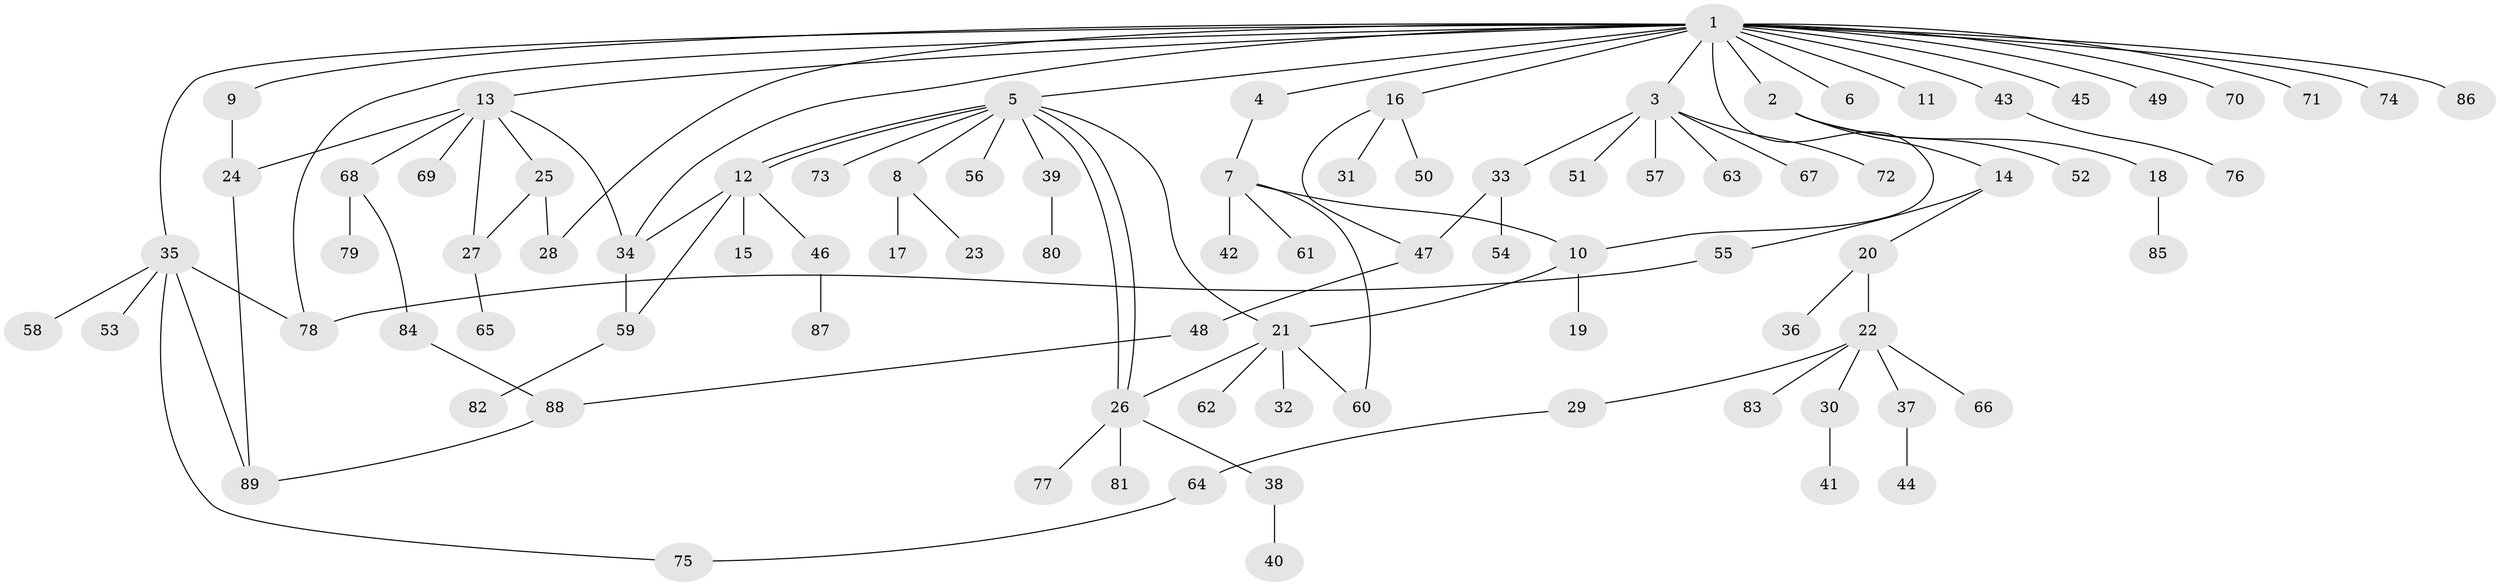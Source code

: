 // Generated by graph-tools (version 1.1) at 2025/35/03/09/25 02:35:20]
// undirected, 89 vertices, 107 edges
graph export_dot {
graph [start="1"]
  node [color=gray90,style=filled];
  1;
  2;
  3;
  4;
  5;
  6;
  7;
  8;
  9;
  10;
  11;
  12;
  13;
  14;
  15;
  16;
  17;
  18;
  19;
  20;
  21;
  22;
  23;
  24;
  25;
  26;
  27;
  28;
  29;
  30;
  31;
  32;
  33;
  34;
  35;
  36;
  37;
  38;
  39;
  40;
  41;
  42;
  43;
  44;
  45;
  46;
  47;
  48;
  49;
  50;
  51;
  52;
  53;
  54;
  55;
  56;
  57;
  58;
  59;
  60;
  61;
  62;
  63;
  64;
  65;
  66;
  67;
  68;
  69;
  70;
  71;
  72;
  73;
  74;
  75;
  76;
  77;
  78;
  79;
  80;
  81;
  82;
  83;
  84;
  85;
  86;
  87;
  88;
  89;
  1 -- 2;
  1 -- 3;
  1 -- 4;
  1 -- 5;
  1 -- 6;
  1 -- 9;
  1 -- 10;
  1 -- 11;
  1 -- 13;
  1 -- 16;
  1 -- 28;
  1 -- 34;
  1 -- 35;
  1 -- 43;
  1 -- 45;
  1 -- 49;
  1 -- 70;
  1 -- 71;
  1 -- 74;
  1 -- 78;
  1 -- 86;
  2 -- 14;
  2 -- 18;
  2 -- 52;
  3 -- 33;
  3 -- 51;
  3 -- 57;
  3 -- 63;
  3 -- 67;
  3 -- 72;
  4 -- 7;
  5 -- 8;
  5 -- 12;
  5 -- 12;
  5 -- 21;
  5 -- 26;
  5 -- 26;
  5 -- 39;
  5 -- 56;
  5 -- 73;
  7 -- 10;
  7 -- 42;
  7 -- 60;
  7 -- 61;
  8 -- 17;
  8 -- 23;
  9 -- 24;
  10 -- 19;
  10 -- 21;
  12 -- 15;
  12 -- 34;
  12 -- 46;
  12 -- 59;
  13 -- 24;
  13 -- 25;
  13 -- 27;
  13 -- 34;
  13 -- 68;
  13 -- 69;
  14 -- 20;
  14 -- 55;
  16 -- 31;
  16 -- 47;
  16 -- 50;
  18 -- 85;
  20 -- 22;
  20 -- 36;
  21 -- 26;
  21 -- 32;
  21 -- 60;
  21 -- 62;
  22 -- 29;
  22 -- 30;
  22 -- 37;
  22 -- 66;
  22 -- 83;
  24 -- 89;
  25 -- 27;
  25 -- 28;
  26 -- 38;
  26 -- 77;
  26 -- 81;
  27 -- 65;
  29 -- 64;
  30 -- 41;
  33 -- 47;
  33 -- 54;
  34 -- 59;
  35 -- 53;
  35 -- 58;
  35 -- 75;
  35 -- 78;
  35 -- 89;
  37 -- 44;
  38 -- 40;
  39 -- 80;
  43 -- 76;
  46 -- 87;
  47 -- 48;
  48 -- 88;
  55 -- 78;
  59 -- 82;
  64 -- 75;
  68 -- 79;
  68 -- 84;
  84 -- 88;
  88 -- 89;
}
